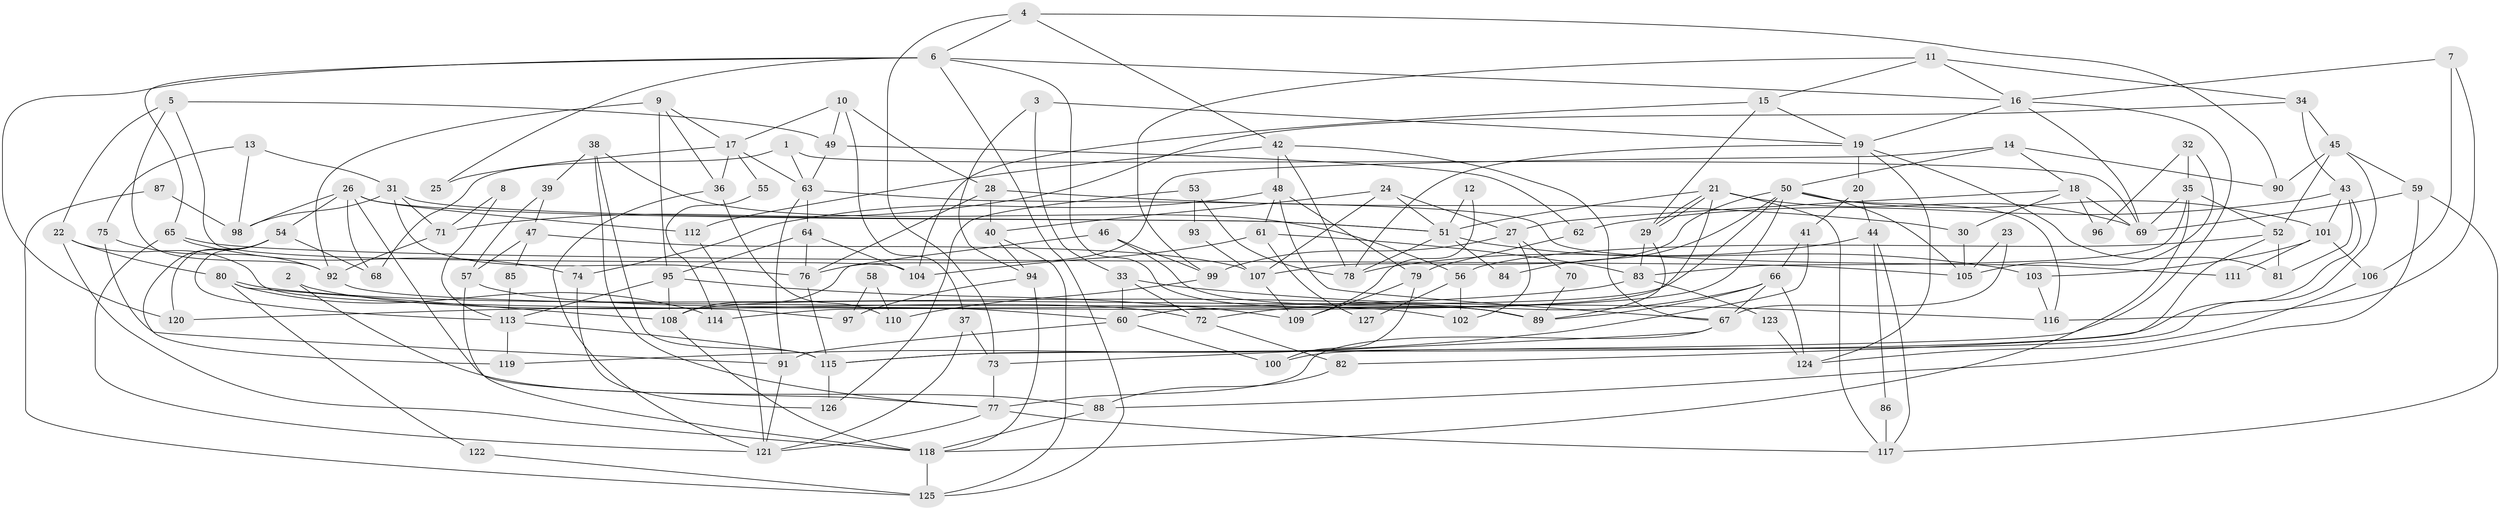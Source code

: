 // coarse degree distribution, {9: 0.02564102564102564, 11: 0.038461538461538464, 12: 0.01282051282051282, 7: 0.0641025641025641, 3: 0.1794871794871795, 14: 0.01282051282051282, 5: 0.1794871794871795, 4: 0.20512820512820512, 2: 0.15384615384615385, 8: 0.05128205128205128, 6: 0.05128205128205128, 10: 0.02564102564102564}
// Generated by graph-tools (version 1.1) at 2025/51/03/04/25 22:51:20]
// undirected, 127 vertices, 254 edges
graph export_dot {
  node [color=gray90,style=filled];
  1;
  2;
  3;
  4;
  5;
  6;
  7;
  8;
  9;
  10;
  11;
  12;
  13;
  14;
  15;
  16;
  17;
  18;
  19;
  20;
  21;
  22;
  23;
  24;
  25;
  26;
  27;
  28;
  29;
  30;
  31;
  32;
  33;
  34;
  35;
  36;
  37;
  38;
  39;
  40;
  41;
  42;
  43;
  44;
  45;
  46;
  47;
  48;
  49;
  50;
  51;
  52;
  53;
  54;
  55;
  56;
  57;
  58;
  59;
  60;
  61;
  62;
  63;
  64;
  65;
  66;
  67;
  68;
  69;
  70;
  71;
  72;
  73;
  74;
  75;
  76;
  77;
  78;
  79;
  80;
  81;
  82;
  83;
  84;
  85;
  86;
  87;
  88;
  89;
  90;
  91;
  92;
  93;
  94;
  95;
  96;
  97;
  98;
  99;
  100;
  101;
  102;
  103;
  104;
  105;
  106;
  107;
  108;
  109;
  110;
  111;
  112;
  113;
  114;
  115;
  116;
  117;
  118;
  119;
  120;
  121;
  122;
  123;
  124;
  125;
  126;
  127;
  1 -- 69;
  1 -- 63;
  1 -- 68;
  2 -- 72;
  2 -- 88;
  3 -- 33;
  3 -- 19;
  3 -- 94;
  4 -- 6;
  4 -- 73;
  4 -- 42;
  4 -- 90;
  5 -- 22;
  5 -- 104;
  5 -- 49;
  5 -- 92;
  6 -- 125;
  6 -- 16;
  6 -- 25;
  6 -- 65;
  6 -- 89;
  6 -- 120;
  7 -- 116;
  7 -- 106;
  7 -- 16;
  8 -- 71;
  8 -- 113;
  9 -- 17;
  9 -- 92;
  9 -- 36;
  9 -- 95;
  10 -- 17;
  10 -- 49;
  10 -- 28;
  10 -- 37;
  11 -- 15;
  11 -- 99;
  11 -- 16;
  11 -- 34;
  12 -- 109;
  12 -- 51;
  13 -- 98;
  13 -- 31;
  13 -- 75;
  14 -- 76;
  14 -- 50;
  14 -- 18;
  14 -- 90;
  15 -- 19;
  15 -- 104;
  15 -- 29;
  16 -- 19;
  16 -- 69;
  16 -- 115;
  17 -- 63;
  17 -- 36;
  17 -- 25;
  17 -- 55;
  18 -- 69;
  18 -- 27;
  18 -- 30;
  18 -- 96;
  19 -- 20;
  19 -- 78;
  19 -- 81;
  19 -- 124;
  20 -- 44;
  20 -- 41;
  21 -- 29;
  21 -- 29;
  21 -- 51;
  21 -- 60;
  21 -- 69;
  21 -- 117;
  22 -- 118;
  22 -- 80;
  22 -- 97;
  23 -- 67;
  23 -- 105;
  24 -- 51;
  24 -- 27;
  24 -- 40;
  24 -- 107;
  26 -- 54;
  26 -- 77;
  26 -- 51;
  26 -- 68;
  26 -- 98;
  26 -- 112;
  27 -- 102;
  27 -- 70;
  27 -- 99;
  28 -- 76;
  28 -- 30;
  28 -- 40;
  29 -- 83;
  29 -- 89;
  30 -- 105;
  31 -- 51;
  31 -- 71;
  31 -- 76;
  31 -- 98;
  32 -- 35;
  32 -- 105;
  32 -- 96;
  33 -- 60;
  33 -- 72;
  33 -- 116;
  34 -- 45;
  34 -- 43;
  34 -- 71;
  35 -- 118;
  35 -- 69;
  35 -- 52;
  35 -- 83;
  36 -- 121;
  36 -- 110;
  37 -- 73;
  37 -- 121;
  38 -- 77;
  38 -- 115;
  38 -- 39;
  38 -- 56;
  39 -- 47;
  39 -- 57;
  40 -- 94;
  40 -- 125;
  41 -- 66;
  41 -- 119;
  42 -- 112;
  42 -- 48;
  42 -- 67;
  42 -- 78;
  43 -- 115;
  43 -- 62;
  43 -- 81;
  43 -- 101;
  44 -- 117;
  44 -- 78;
  44 -- 86;
  45 -- 52;
  45 -- 90;
  45 -- 59;
  45 -- 100;
  46 -- 89;
  46 -- 108;
  46 -- 99;
  47 -- 107;
  47 -- 57;
  47 -- 85;
  48 -- 67;
  48 -- 61;
  48 -- 74;
  48 -- 79;
  49 -- 62;
  49 -- 63;
  50 -- 116;
  50 -- 108;
  50 -- 84;
  50 -- 101;
  50 -- 105;
  50 -- 107;
  50 -- 114;
  51 -- 78;
  51 -- 84;
  51 -- 103;
  52 -- 81;
  52 -- 56;
  52 -- 82;
  53 -- 78;
  53 -- 126;
  53 -- 93;
  54 -- 120;
  54 -- 68;
  54 -- 113;
  54 -- 119;
  55 -- 114;
  56 -- 102;
  56 -- 127;
  57 -- 60;
  57 -- 118;
  58 -- 110;
  58 -- 97;
  59 -- 69;
  59 -- 88;
  59 -- 117;
  60 -- 91;
  60 -- 100;
  61 -- 83;
  61 -- 104;
  61 -- 127;
  62 -- 79;
  63 -- 64;
  63 -- 91;
  63 -- 111;
  64 -- 76;
  64 -- 95;
  64 -- 104;
  65 -- 105;
  65 -- 74;
  65 -- 121;
  66 -- 67;
  66 -- 89;
  66 -- 72;
  66 -- 124;
  67 -- 77;
  67 -- 73;
  70 -- 89;
  71 -- 92;
  72 -- 82;
  73 -- 77;
  74 -- 126;
  75 -- 91;
  75 -- 92;
  76 -- 115;
  77 -- 121;
  77 -- 117;
  79 -- 100;
  79 -- 109;
  80 -- 108;
  80 -- 89;
  80 -- 114;
  80 -- 122;
  82 -- 88;
  83 -- 120;
  83 -- 123;
  85 -- 113;
  86 -- 117;
  87 -- 125;
  87 -- 98;
  88 -- 118;
  91 -- 121;
  92 -- 102;
  93 -- 107;
  94 -- 97;
  94 -- 118;
  95 -- 109;
  95 -- 108;
  95 -- 113;
  99 -- 110;
  101 -- 103;
  101 -- 106;
  101 -- 111;
  103 -- 116;
  106 -- 124;
  107 -- 109;
  108 -- 118;
  112 -- 121;
  113 -- 115;
  113 -- 119;
  115 -- 126;
  118 -- 125;
  122 -- 125;
  123 -- 124;
}
